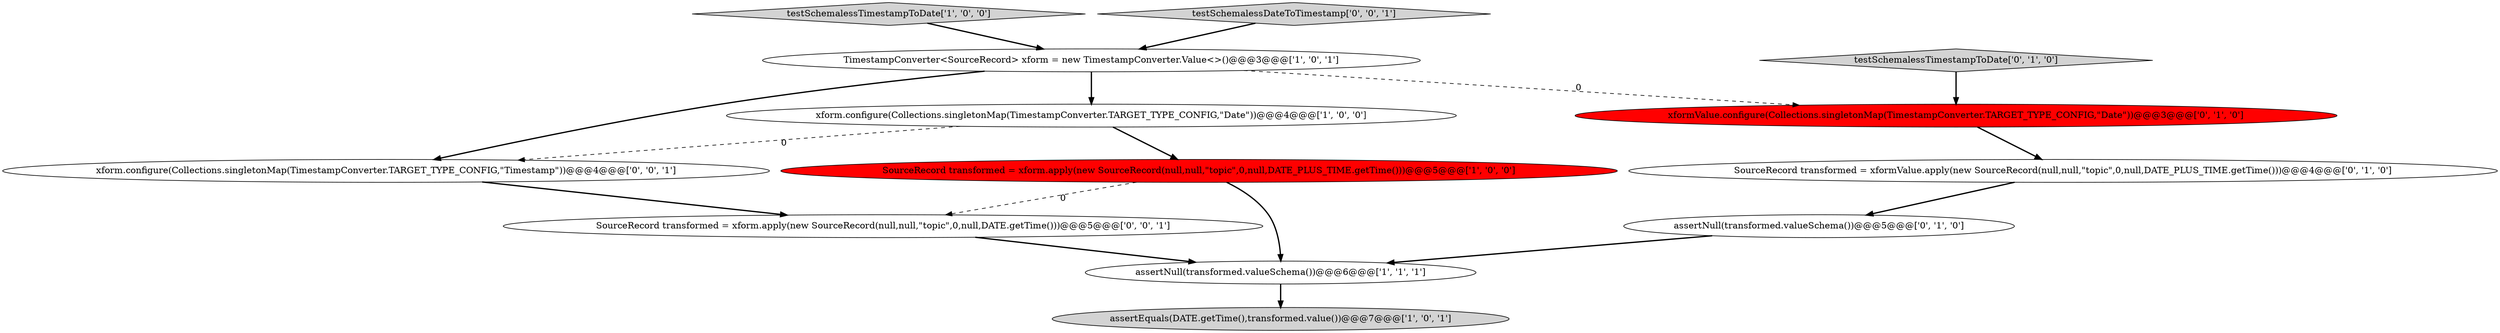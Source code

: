digraph {
8 [style = filled, label = "xformValue.configure(Collections.singletonMap(TimestampConverter.TARGET_TYPE_CONFIG,\"Date\"))@@@3@@@['0', '1', '0']", fillcolor = red, shape = ellipse image = "AAA1AAABBB2BBB"];
6 [style = filled, label = "assertNull(transformed.valueSchema())@@@5@@@['0', '1', '0']", fillcolor = white, shape = ellipse image = "AAA0AAABBB2BBB"];
10 [style = filled, label = "SourceRecord transformed = xform.apply(new SourceRecord(null,null,\"topic\",0,null,DATE.getTime()))@@@5@@@['0', '0', '1']", fillcolor = white, shape = ellipse image = "AAA0AAABBB3BBB"];
1 [style = filled, label = "assertEquals(DATE.getTime(),transformed.value())@@@7@@@['1', '0', '1']", fillcolor = lightgray, shape = ellipse image = "AAA0AAABBB1BBB"];
0 [style = filled, label = "assertNull(transformed.valueSchema())@@@6@@@['1', '1', '1']", fillcolor = white, shape = ellipse image = "AAA0AAABBB1BBB"];
4 [style = filled, label = "SourceRecord transformed = xform.apply(new SourceRecord(null,null,\"topic\",0,null,DATE_PLUS_TIME.getTime()))@@@5@@@['1', '0', '0']", fillcolor = red, shape = ellipse image = "AAA1AAABBB1BBB"];
11 [style = filled, label = "xform.configure(Collections.singletonMap(TimestampConverter.TARGET_TYPE_CONFIG,\"Timestamp\"))@@@4@@@['0', '0', '1']", fillcolor = white, shape = ellipse image = "AAA0AAABBB3BBB"];
7 [style = filled, label = "testSchemalessTimestampToDate['0', '1', '0']", fillcolor = lightgray, shape = diamond image = "AAA0AAABBB2BBB"];
3 [style = filled, label = "xform.configure(Collections.singletonMap(TimestampConverter.TARGET_TYPE_CONFIG,\"Date\"))@@@4@@@['1', '0', '0']", fillcolor = white, shape = ellipse image = "AAA0AAABBB1BBB"];
5 [style = filled, label = "testSchemalessTimestampToDate['1', '0', '0']", fillcolor = lightgray, shape = diamond image = "AAA0AAABBB1BBB"];
2 [style = filled, label = "TimestampConverter<SourceRecord> xform = new TimestampConverter.Value<>()@@@3@@@['1', '0', '1']", fillcolor = white, shape = ellipse image = "AAA0AAABBB1BBB"];
9 [style = filled, label = "SourceRecord transformed = xformValue.apply(new SourceRecord(null,null,\"topic\",0,null,DATE_PLUS_TIME.getTime()))@@@4@@@['0', '1', '0']", fillcolor = white, shape = ellipse image = "AAA0AAABBB2BBB"];
12 [style = filled, label = "testSchemalessDateToTimestamp['0', '0', '1']", fillcolor = lightgray, shape = diamond image = "AAA0AAABBB3BBB"];
5->2 [style = bold, label=""];
12->2 [style = bold, label=""];
9->6 [style = bold, label=""];
6->0 [style = bold, label=""];
3->11 [style = dashed, label="0"];
4->10 [style = dashed, label="0"];
7->8 [style = bold, label=""];
11->10 [style = bold, label=""];
3->4 [style = bold, label=""];
0->1 [style = bold, label=""];
2->11 [style = bold, label=""];
2->8 [style = dashed, label="0"];
10->0 [style = bold, label=""];
2->3 [style = bold, label=""];
4->0 [style = bold, label=""];
8->9 [style = bold, label=""];
}
